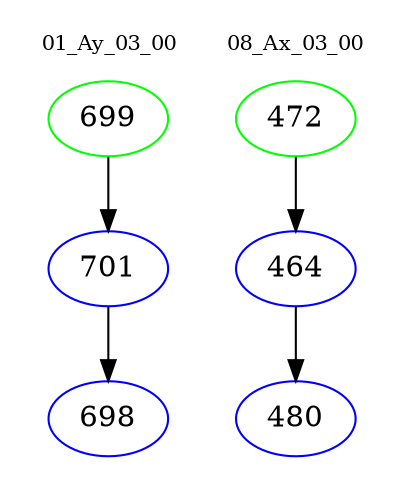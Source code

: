 digraph{
subgraph cluster_0 {
color = white
label = "01_Ay_03_00";
fontsize=10;
T0_699 [label="699", color="green"]
T0_699 -> T0_701 [color="black"]
T0_701 [label="701", color="blue"]
T0_701 -> T0_698 [color="black"]
T0_698 [label="698", color="blue"]
}
subgraph cluster_1 {
color = white
label = "08_Ax_03_00";
fontsize=10;
T1_472 [label="472", color="green"]
T1_472 -> T1_464 [color="black"]
T1_464 [label="464", color="blue"]
T1_464 -> T1_480 [color="black"]
T1_480 [label="480", color="blue"]
}
}
